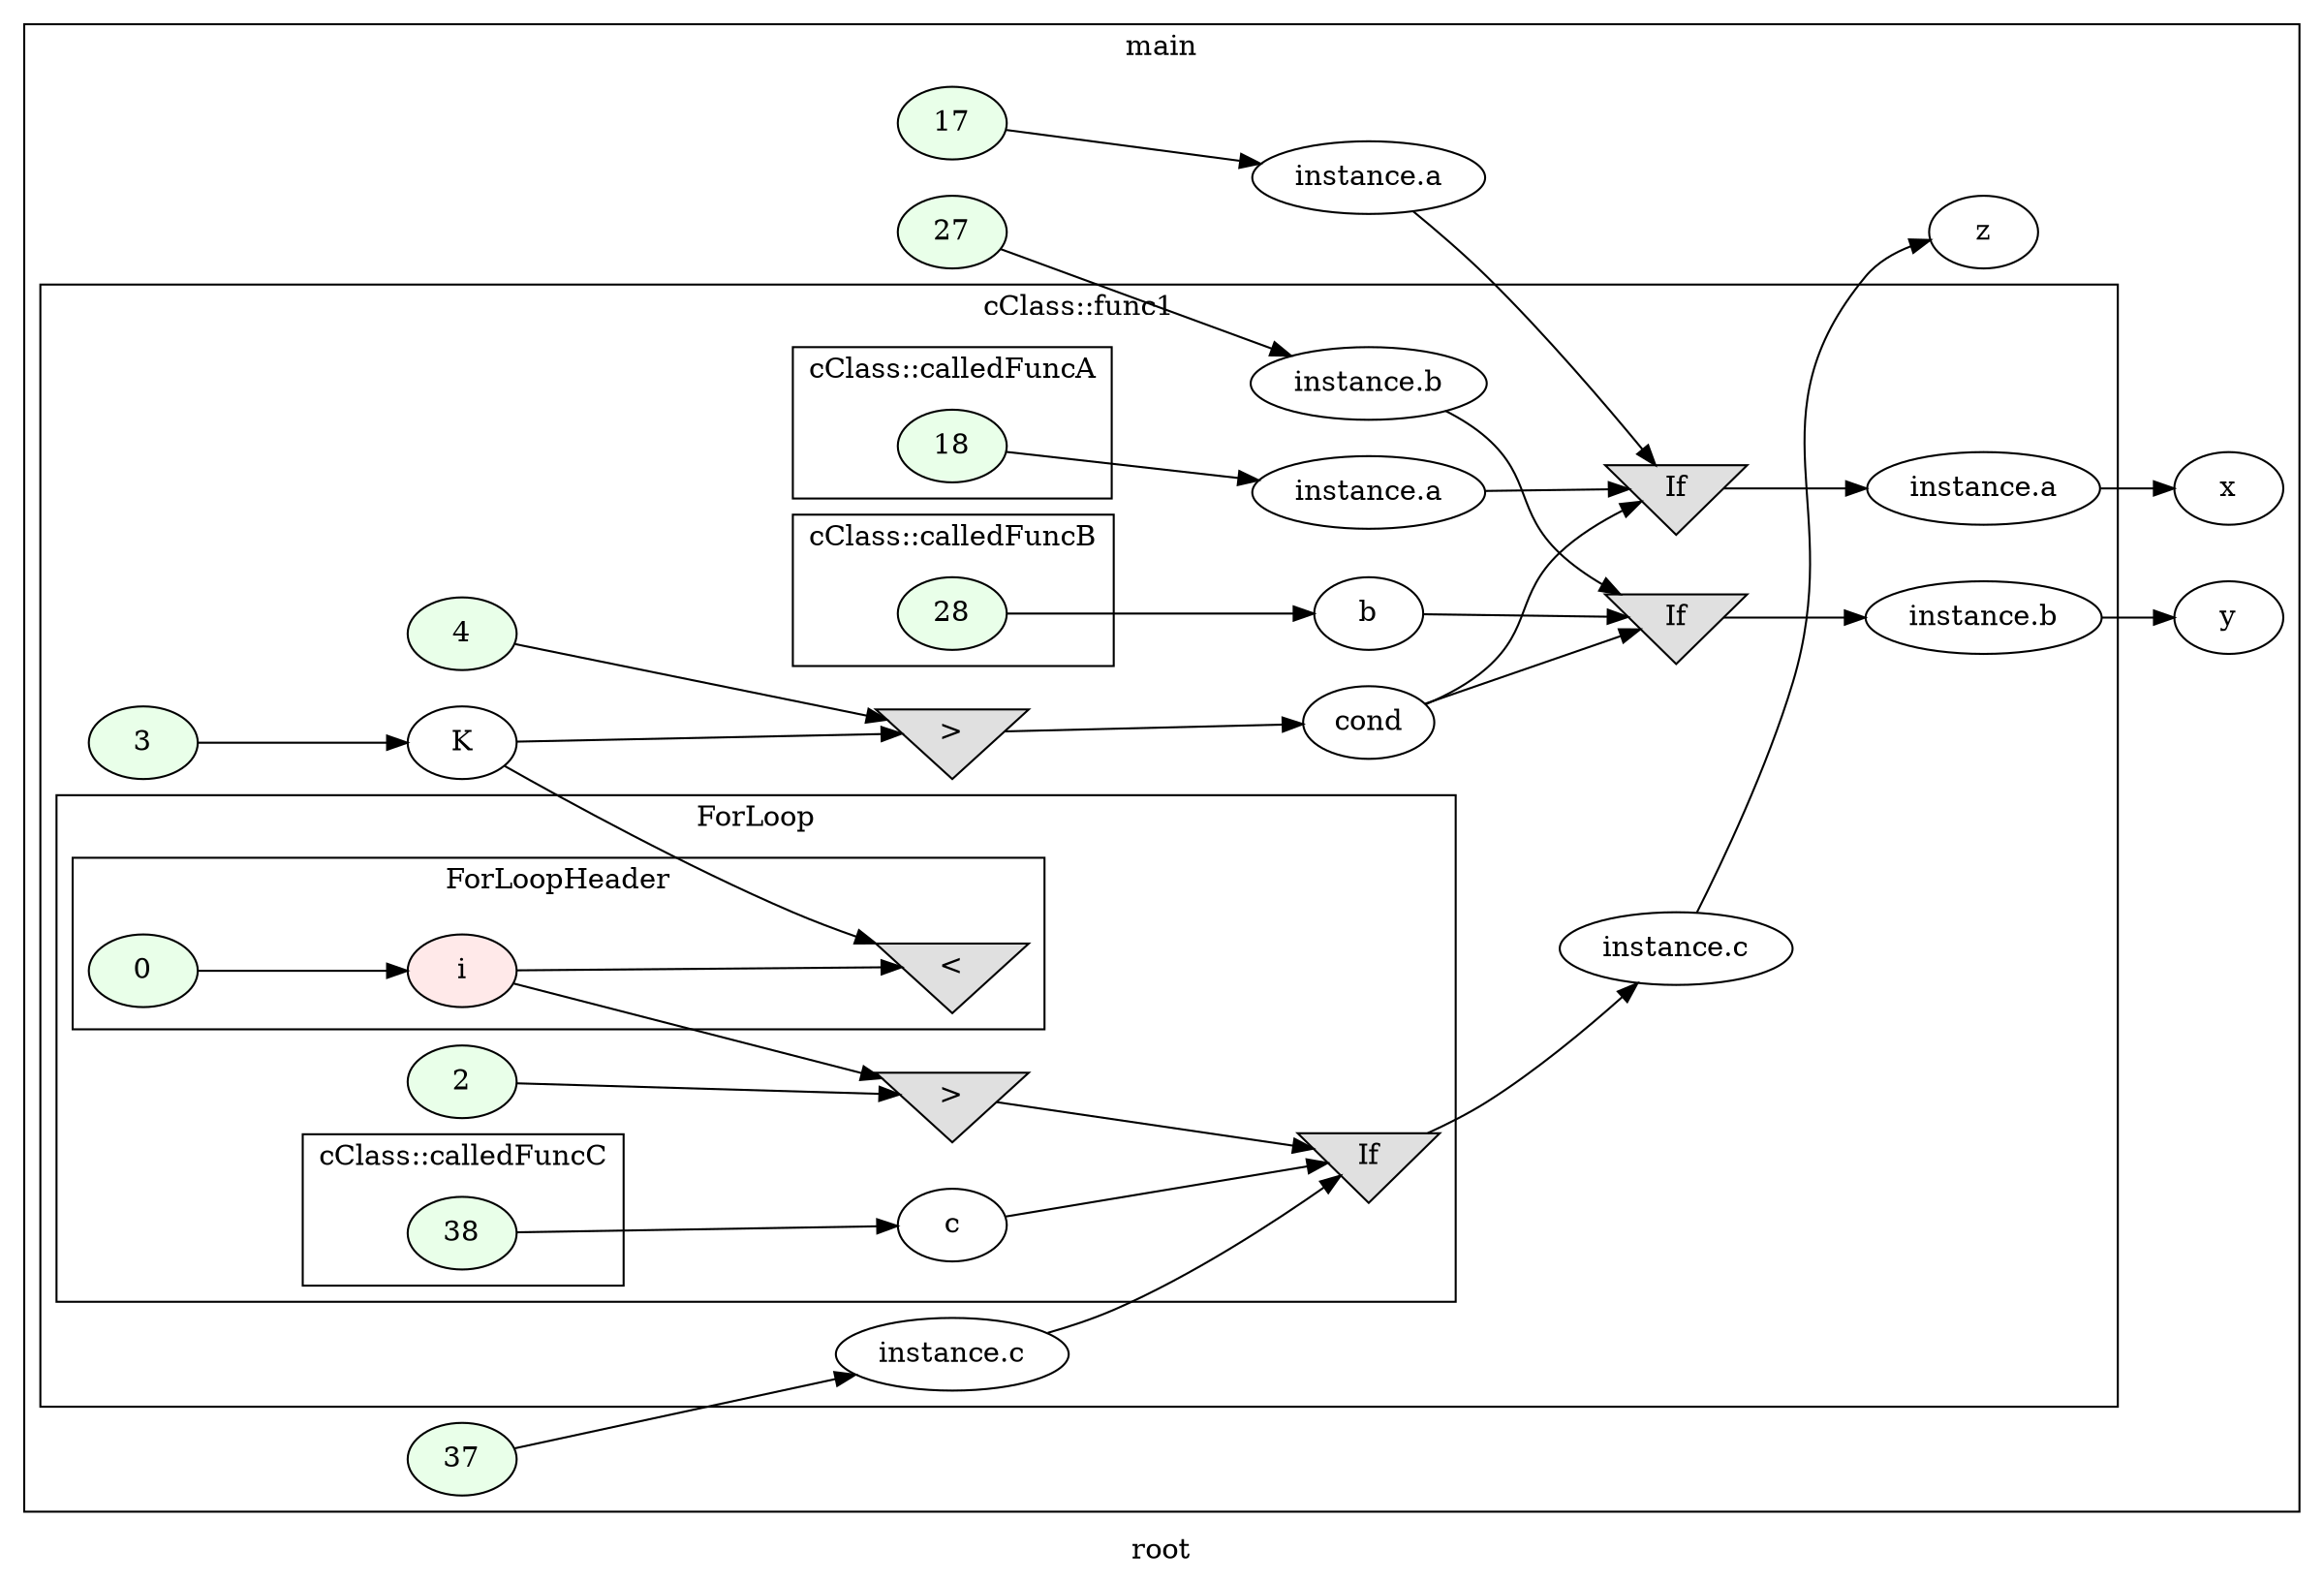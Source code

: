digraph G
{
rankdir=LR;
label = "root";
subgraph cluster_1 {
label = "main";
parent = "G";
startinglines = "24_45_45";
	node_000004 [ label = "17", style=filled, fillcolor="#E9FFE9", startinglines=47 ]
	node_000005 [ label = "instance.a", startingline=47 ]
	node_000006 [ label = "27", style=filled, fillcolor="#E9FFE9", startinglines=48 ]
	node_000008 [ label = "37", style=filled, fillcolor="#E9FFE9", startinglines=49 ]
	node_000050 [ label = "x", startingline=51 ]
	node_000051 [ label = "y", startingline=52 ]
	node_000052 [ label = "z", startingline=53 ]
subgraph cluster_2 {
label = "cClass::func1";
parent = "cluster_1";
startinglines = "48_49_50";
	node_000010 [ label = "3", style=filled, fillcolor="#E9FFE9", startinglines=26 ]
	node_000011 [ label = "K", startingline=26 ]
	node_000012 [ label = "4", style=filled, fillcolor="#E9FFE9", startinglines=27 ]
	node_000013 [ label = ">", shape=invtriangle, style=filled, fillcolor="#E0E0E0", startinglines=27 ]
	node_000014 [ label = "cond", startingline=27 ]
	node_000020 [ label = "instance.a", startingline=11 ]
	node_000021 [ label = "If", shape=invtriangle, style=filled, fillcolor="#E0E0E0", startinglines=11 ]
	node_000022 [ label = "instance.a", startingline=11 ]
	node_000030 [ label = "b", startingline=16 ]
	node_000031 [ label = "If", shape=invtriangle, style=filled, fillcolor="#E0E0E0", startinglines=16 ]
	node_000007 [ label = "instance.b", startingline=48 ]
	node_000033 [ label = "instance.b", startingline=16 ]
	node_000009 [ label = "instance.c", startingline=49 ]
	node_000049 [ label = "instance.c", startingline=21 ]
subgraph cluster_3 {
label = "cClass::calledFuncA";
parent = "cluster_2";
startinglines = "27_29_30";
	node_000016 [ label = "18", style=filled, fillcolor="#E9FFE9", startinglines=11 ]
}
subgraph cluster_4 {
label = "cClass::calledFuncB";
parent = "cluster_2";
startinglines = "32_33_34";
	node_000025 [ label = "28", style=filled, fillcolor="#E9FFE9", startinglines=16 ]
}
subgraph cluster_5 {
label = "ForLoop";
parent = "cluster_2";
startinglines = "34_16_37";
	node_000038 [ label = "2", style=filled, fillcolor="#E9FFE9", startinglines=39 ]
	node_000039 [ label = ">", shape=invtriangle, style=filled, fillcolor="#E0E0E0", startinglines=39 ]
	node_000046 [ label = "c", startingline=21 ]
	node_000047 [ label = "If", shape=invtriangle, style=filled, fillcolor="#E0E0E0", startinglines=21 ]
subgraph cluster_6 {
label = "ForLoopHeader";
parent = "cluster_5";
startinglines = "34_16_37";
	node_000034 [ label = "0", style=filled, fillcolor="#E9FFE9", startinglines=37 ]
	node_000035 [ label = "i", style=filled, fillcolor="#FFE9E9", startinglines=37 ]
	node_000037 [ label = "<", shape=invtriangle, style=filled, fillcolor="#E0E0E0", startinglines=37 ]
}
subgraph cluster_7 {
label = "cClass::calledFuncC";
parent = "cluster_5";
startinglines = "37_39_40";
	node_000041 [ label = "38", style=filled, fillcolor="#E9FFE9", startinglines=21 ]
}
}
}
}
	node_000004 -> node_000005
	node_000005 -> node_000021
	node_000006 -> node_000007
	node_000008 -> node_000009
	node_000010 -> node_000011
	node_000011 -> node_000013
	node_000011 -> node_000037
	node_000012 -> node_000013
	node_000013 -> node_000014
	node_000014 -> node_000021
	node_000014 -> node_000031
	node_000020 -> node_000021
	node_000021 -> node_000022
	node_000022 -> node_000050
	node_000030 -> node_000031
	node_000031 -> node_000033
	node_000007 -> node_000031
	node_000033 -> node_000051
	node_000009 -> node_000047
	node_000049 -> node_000052
	node_000016 -> node_000020
	node_000025 -> node_000030
	node_000038 -> node_000039
	node_000039 -> node_000047
	node_000046 -> node_000047
	node_000047 -> node_000049
	node_000034 -> node_000035
	node_000035 -> node_000037
	node_000035 -> node_000039
	node_000041 -> node_000046
}
